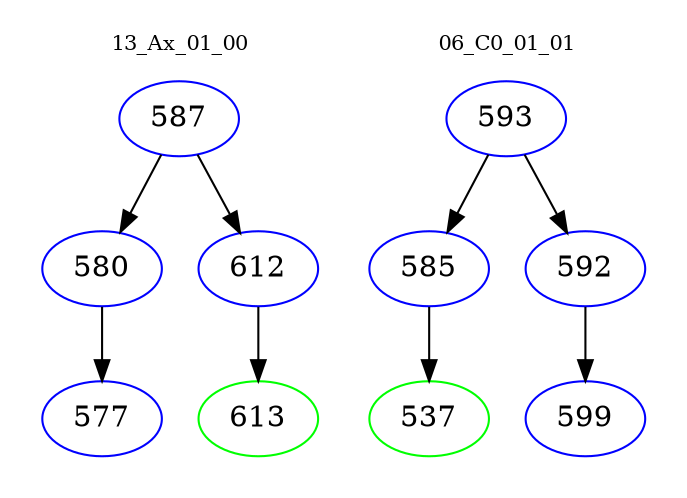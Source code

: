 digraph{
subgraph cluster_0 {
color = white
label = "13_Ax_01_00";
fontsize=10;
T0_587 [label="587", color="blue"]
T0_587 -> T0_580 [color="black"]
T0_580 [label="580", color="blue"]
T0_580 -> T0_577 [color="black"]
T0_577 [label="577", color="blue"]
T0_587 -> T0_612 [color="black"]
T0_612 [label="612", color="blue"]
T0_612 -> T0_613 [color="black"]
T0_613 [label="613", color="green"]
}
subgraph cluster_1 {
color = white
label = "06_C0_01_01";
fontsize=10;
T1_593 [label="593", color="blue"]
T1_593 -> T1_585 [color="black"]
T1_585 [label="585", color="blue"]
T1_585 -> T1_537 [color="black"]
T1_537 [label="537", color="green"]
T1_593 -> T1_592 [color="black"]
T1_592 [label="592", color="blue"]
T1_592 -> T1_599 [color="black"]
T1_599 [label="599", color="blue"]
}
}
